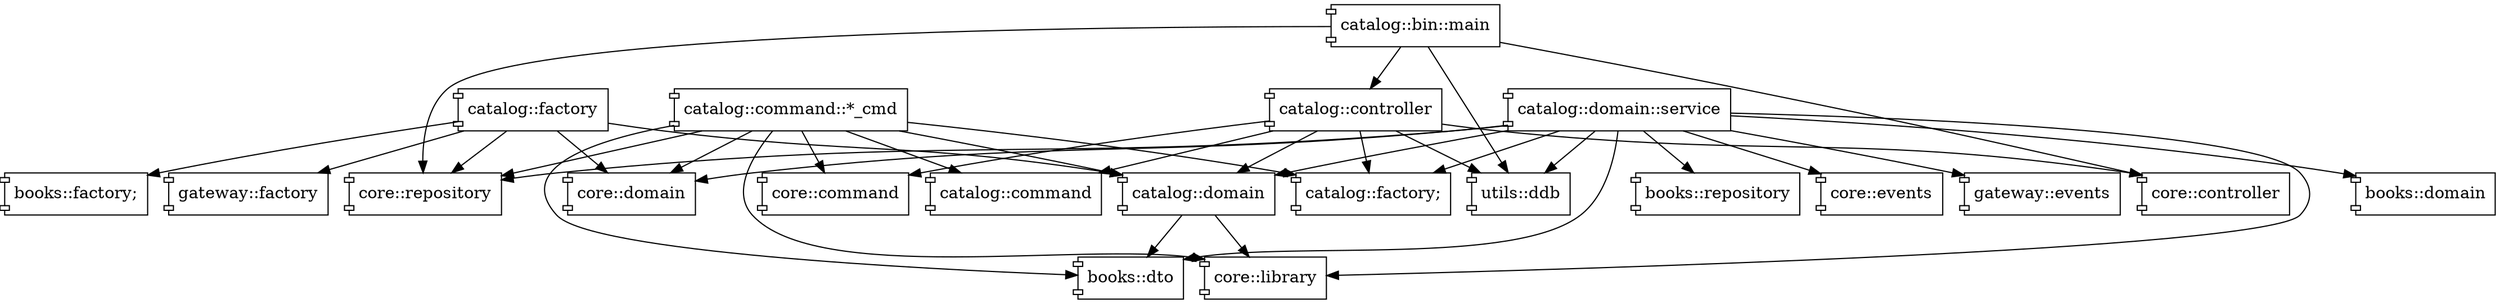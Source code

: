 digraph {
  node [shape=component];
  "catalog::factory" -> "books::factory;";
  "catalog::factory" -> "catalog::domain";
  "catalog::factory" -> "core::domain";
  "catalog::factory" -> "core::repository";
  "catalog::factory" -> "gateway::factory";
  "catalog::controller" -> "catalog::command";
  "catalog::controller" -> "catalog::domain";
  "catalog::controller" -> "catalog::factory;";
  "catalog::controller" -> "core::command";
  "catalog::controller" -> "core::controller";
  "catalog::controller" -> "utils::ddb";
  "catalog::domain" -> "books::dto";
  "catalog::domain" -> "core::library";
  "catalog::bin::main" -> "utils::ddb";
  "catalog::bin::main" -> "core::controller";
  "catalog::bin::main" -> "core::repository";
  "catalog::bin::main" -> "catalog::controller";
  "catalog::command::*_cmd" -> "books::dto";
  "catalog::command::*_cmd" -> "catalog::domain";
  "catalog::command::*_cmd" -> "core::command";
  "catalog::command::*_cmd" -> "core::library";
  "catalog::command::*_cmd" -> "catalog::command";
  "catalog::command::*_cmd" -> "catalog::factory;";
  "catalog::command::*_cmd" -> "core::domain";
  "catalog::command::*_cmd" -> "core::repository";
  "catalog::domain::service" -> "books::domain";
  "catalog::domain::service" -> "books::dto";
  "catalog::domain::service" -> "books::repository";
  "catalog::domain::service" -> "catalog::domain";
  "catalog::domain::service" -> "core::domain";
  "catalog::domain::service" -> "core::events";
  "catalog::domain::service" -> "core::library";
  "catalog::domain::service" -> "gateway::events";
  "catalog::domain::service" -> "catalog::factory;";
  "catalog::domain::service" -> "core::repository";
  "catalog::domain::service" -> "utils::ddb";
}
